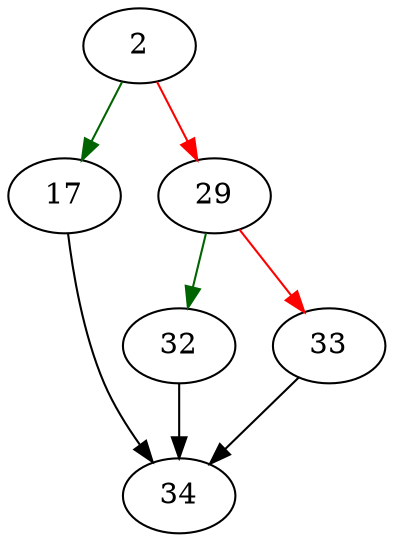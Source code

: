 strict digraph "indexColumnNotNull" {
	// Node definitions.
	2 [entry=true];
	17;
	29;
	34;
	32;
	33;

	// Edge definitions.
	2 -> 17 [
		color=darkgreen
		cond=true
	];
	2 -> 29 [
		color=red
		cond=false
	];
	17 -> 34;
	29 -> 32 [
		color=darkgreen
		cond=true
	];
	29 -> 33 [
		color=red
		cond=false
	];
	32 -> 34;
	33 -> 34;
}